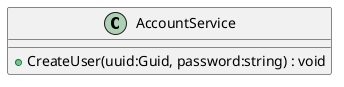 @startuml
class AccountService {
    + CreateUser(uuid:Guid, password:string) : void
}
@enduml

@startuml
class AuthService {
    + Authenticate(username:string, password:string) : string
    - getUserSAP(username:string) : SAP
    - login(username:string, password:string) : bool
}
@enduml

@startuml
class StudentService {
    + StudentService(context:SchoolContext, transactionManagerService:TransactionManagerService)
    + <<async>> GetAccountFromUsername(username:string) : Task<Account>
    + <<async>> GetUsersInfo(uuid:Guid) : Task<StudentsInfoM>
    + <<async>> GetTransactions(uuid:Guid) : Task<List<TransactionM>>
    + <<async>> GetNumberOfPage(username:string) : Task<AmountPagesM>
}
StudentService --> "_context" SchoolContext
StudentService --> "_transactionManagerService" TransactionManagerService
@enduml

@startuml
class TransactionManagerService {
    + TransactionManagerService(context:SchoolContext)
    + ConvertMoneyToQuota(amount:double) : int
    + <<async>> AddCredit(account:Account, amount:double) : Task
    + <<async>> WriteTransaction(accountCredited:Guid, accountSender:Guid, amount:double) : Task
}
TransactionManagerService --> "_schoolContext" SchoolContext
@enduml

@startuml
class AccountM {
    + Amount : double <<get>> <<set>>
}
AccountM --> "UUID" Guid
@enduml

@startuml
class AmountPagesM {
    + Index() : IActionResult
}
Controller <|-- AmountPagesM
@enduml

@startuml
class StudentsInfoM {
    + UserName : string <<get>> <<set>>
    + Amount : double <<get>> <<set>>
    + NbrPage : int <<get>> <<set>>
    + Class : string <<get>> <<set>>
    + DepartmentId : int <<get>> <<set>>
}
StudentsInfoM --> "Uuid" Guid
@enduml

@startuml
class TransactionM {
    + TransactionId : int <<get>> <<set>>
    + Receiver : string <<get>> <<set>>
    + Sender : string <<get>> <<set>>
    + Date : string <<get>> <<set>>
    + Amount : double <<get>> <<set>>
}
@enduml

@startuml
class LoginController {
    + LoginController(authService:AuthService)
    + Login(request:LoginRequest) : IActionResult
}
class LoginRequest {
    + username : string <<get>> <<set>>
    + password : string <<get>> <<set>>
}
ControllerBase <|-- LoginController
LoginController --> "_authService" AuthService
LoginController +-- LoginRequest
@enduml

@startuml
class SAPsController {
    + SAPsController(context:SchoolContext)
    + <<async>> GetSAPs() : Task<ActionResult<IEnumerable<SAP>>>
}
ControllerBase <|-- SAPsController
SAPsController --> "_context" SchoolContext
@enduml

@startuml
class StudentsAccountController {
    + StudentsAccountController(studentService:StudentService, transactionManagerService:TransactionManagerService)
    + <<async>> GetUserInfo() : Task<IActionResult>
    + <<async>> ChargeAccount(chargequest:ChargeRequest) : Task<IActionResult>
    + <<async>> GetTransactions() : Task<ActionResult<IEnumerable<TransactionM>>>
    + <<async>> GetUserInfo(username:string) : Task<IActionResult>
}
class ChargeRequest {
    + amount : double <<get>> <<set>>
}
ControllerBase <|-- StudentsAccountController
StudentsAccountController --> "_studentService" StudentService
StudentsAccountController --> "_transactionManagerService" TransactionManagerService
StudentsAccountController +-- ChargeRequest
@enduml

@startuml
class AdminAccountsController {
    + AdminAccountsController(context:SchoolContext, accountService:AccountService, studentService:StudentService, transactionManagerService:TransactionManagerService)
    + CreateUser(request:CreateUserRequest) : IActionResult
    + <<async>> ChargeClass(chargeClassRequest:ChargeClassRequest) : Task <ActionResult>
    + <<async>> GetAccounts() : Task<ActionResult<IEnumerable<StudentsInfoM>>>
    + <<async>> GetAccount(username:string) : Task<ActionResult<StudentsInfoM>>
    + <<async>> GetUserByClass(className:string) : Task<ActionResult<IEnumerable<StudentsInfoM>>>
    + <<async>> ChargeUserAccount(chargequest:ChargeUserRequest) : Task<IActionResult>
    + <<async>> ChargeAll(amount:double) : Task<IActionResult>
    + <<async>> GetTransaction(username:string) : Task<ActionResult<IEnumerable<TransactionM>>>
}
class CreateUserRequest {
    + Password : string <<get>> <<set>>
}
class ChargeClassRequest {
    + Amount : double <<get>> <<set>>
    + Class : string <<get>> <<set>>
}
class ChargeUserRequest {
    + username : string <<get>> <<set>>
    + amount : double <<get>> <<set>>
}
ControllerBase <|-- AdminAccountsController
AdminAccountsController --> "_context" SchoolContext
AdminAccountsController --> "_accountService" AccountService
AdminAccountsController --> "_studentService" StudentService
AdminAccountsController --> "_transactionManagerService" TransactionManagerService
AdminAccountsController +-- CreateUserRequest
CreateUserRequest --> "UUID" Guid
AdminAccountsController +-- ChargeClassRequest
AdminAccountsController +-- ChargeUserRequest
@enduml

